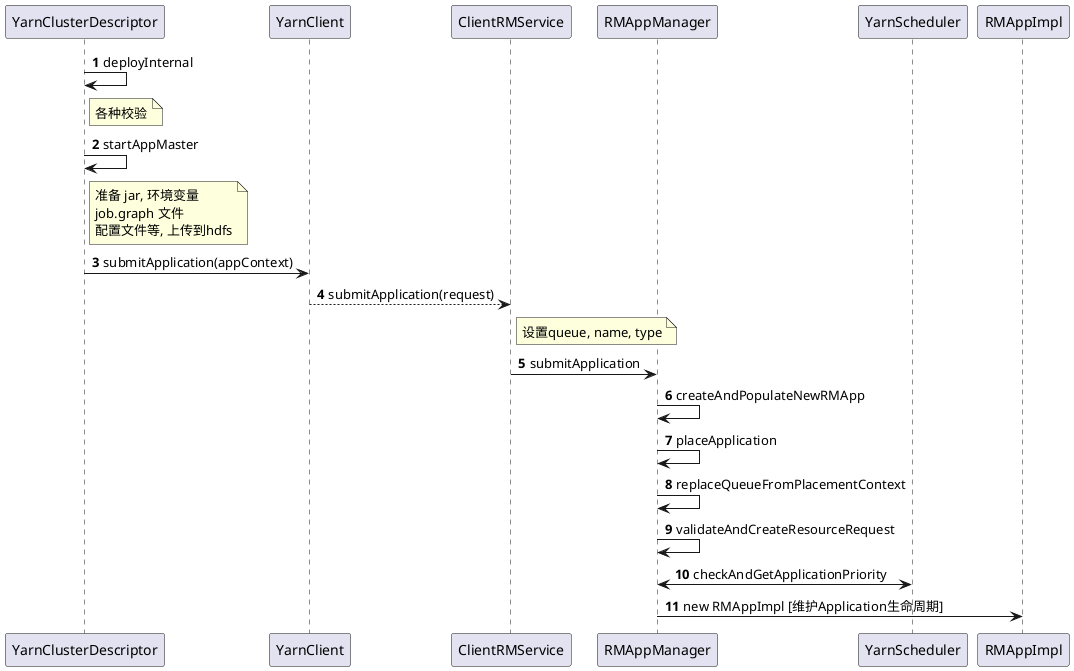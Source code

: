 @startuml
'https://plantuml.com/sequence-diagram

autonumber
YarnClusterDescriptor -> YarnClusterDescriptor: deployInternal
    note right of YarnClusterDescriptor
      各种校验
    end note
    YarnClusterDescriptor -> YarnClusterDescriptor: startAppMaster
    note right of YarnClusterDescriptor
      准备 jar, 环境变量
      job.graph 文件
      配置文件等, 上传到hdfs
    end note
YarnClusterDescriptor -> YarnClient : submitApplication(appContext)
YarnClient --> ClientRMService: submitApplication(request)

    note right of ClientRMService
        设置queue, name, type
    end note
ClientRMService -> RMAppManager: submitApplication

RMAppManager -> RMAppManager: createAndPopulateNewRMApp
  RMAppManager -> RMAppManager: placeApplication
  RMAppManager -> RMAppManager: replaceQueueFromPlacementContext
  RMAppManager -> RMAppManager: validateAndCreateResourceRequest
  RMAppManager <-> YarnScheduler: checkAndGetApplicationPriority

RMAppManager -> RMAppImpl: new RMAppImpl [维护Application生命周期]


@enduml